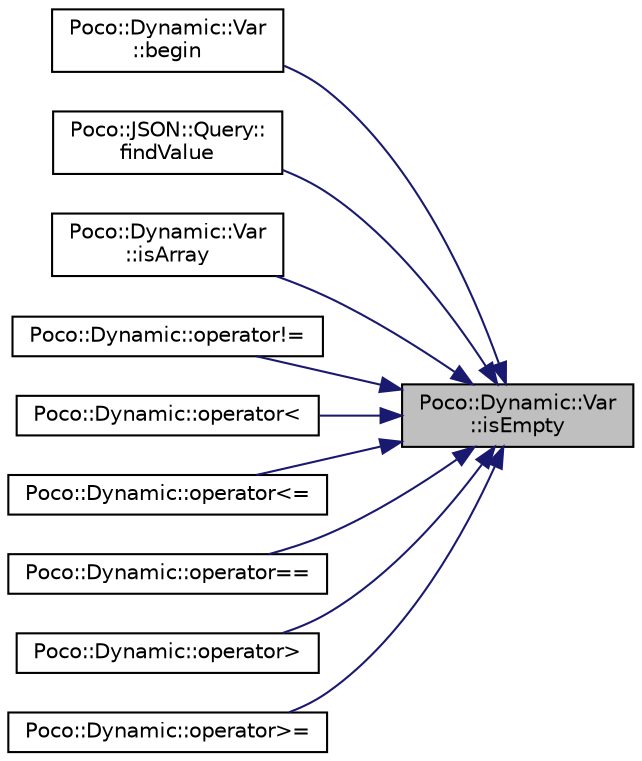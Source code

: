 digraph "Poco::Dynamic::Var::isEmpty"
{
 // LATEX_PDF_SIZE
  edge [fontname="Helvetica",fontsize="10",labelfontname="Helvetica",labelfontsize="10"];
  node [fontname="Helvetica",fontsize="10",shape=record];
  rankdir="RL";
  Node1 [label="Poco::Dynamic::Var\l::isEmpty",height=0.2,width=0.4,color="black", fillcolor="grey75", style="filled", fontcolor="black",tooltip="Empties Var."];
  Node1 -> Node2 [dir="back",color="midnightblue",fontsize="10",style="solid",fontname="Helvetica"];
  Node2 [label="Poco::Dynamic::Var\l::begin",height=0.2,width=0.4,color="black", fillcolor="white", style="filled",URL="$classPoco_1_1Dynamic_1_1Var.html#a7446f9bc19fe0b2f578381c507fd7dca",tooltip="Swaps the content of the this Var with the other Var."];
  Node1 -> Node3 [dir="back",color="midnightblue",fontsize="10",style="solid",fontname="Helvetica"];
  Node3 [label="Poco::JSON::Query::\lfindValue",height=0.2,width=0.4,color="black", fillcolor="white", style="filled",URL="$classPoco_1_1JSON_1_1Query.html#a2669aa24f87a5bed911be4db19c68dae",tooltip=" "];
  Node1 -> Node4 [dir="back",color="midnightblue",fontsize="10",style="solid",fontname="Helvetica"];
  Node4 [label="Poco::Dynamic::Var\l::isArray",height=0.2,width=0.4,color="black", fillcolor="white", style="filled",URL="$classPoco_1_1Dynamic_1_1Var.html#a105b2ee1de628d79c249ff9b01b8eafc",tooltip="Logical AND operator operator overload for Var."];
  Node1 -> Node5 [dir="back",color="midnightblue",fontsize="10",style="solid",fontname="Helvetica"];
  Node5 [label="Poco::Dynamic::operator!=",height=0.2,width=0.4,color="black", fillcolor="white", style="filled",URL="$namespacePoco_1_1Dynamic.html#a546a012bbdab723e7b2f6eeb5b1674f8",tooltip="Inequality operator for comparing Var with char."];
  Node1 -> Node6 [dir="back",color="midnightblue",fontsize="10",style="solid",fontname="Helvetica"];
  Node6 [label="Poco::Dynamic::operator\<",height=0.2,width=0.4,color="black", fillcolor="white", style="filled",URL="$namespacePoco_1_1Dynamic.html#ac03ab6d21e9d00ad0c33a8bf14794c9b",tooltip="Less than operator for comparing Var with char."];
  Node1 -> Node7 [dir="back",color="midnightblue",fontsize="10",style="solid",fontname="Helvetica"];
  Node7 [label="Poco::Dynamic::operator\<=",height=0.2,width=0.4,color="black", fillcolor="white", style="filled",URL="$namespacePoco_1_1Dynamic.html#a342c2b1b6c0bce6f0c94f62297cfa467",tooltip="Less than or equal operator for comparing Var with char."];
  Node1 -> Node8 [dir="back",color="midnightblue",fontsize="10",style="solid",fontname="Helvetica"];
  Node8 [label="Poco::Dynamic::operator==",height=0.2,width=0.4,color="black", fillcolor="white", style="filled",URL="$namespacePoco_1_1Dynamic.html#afbc8ea5b345dc98382ac0807b7b8b390",tooltip="Equality operator for comparing Var with char."];
  Node1 -> Node9 [dir="back",color="midnightblue",fontsize="10",style="solid",fontname="Helvetica"];
  Node9 [label="Poco::Dynamic::operator\>",height=0.2,width=0.4,color="black", fillcolor="white", style="filled",URL="$namespacePoco_1_1Dynamic.html#a48839386958e2a4507562565dafa94d3",tooltip="Greater than operator for comparing Var with char."];
  Node1 -> Node10 [dir="back",color="midnightblue",fontsize="10",style="solid",fontname="Helvetica"];
  Node10 [label="Poco::Dynamic::operator\>=",height=0.2,width=0.4,color="black", fillcolor="white", style="filled",URL="$namespacePoco_1_1Dynamic.html#aa7caebd4cc2b54e371f26a5709cd9d08",tooltip="Greater than or equal operator for comparing Var with char."];
}
